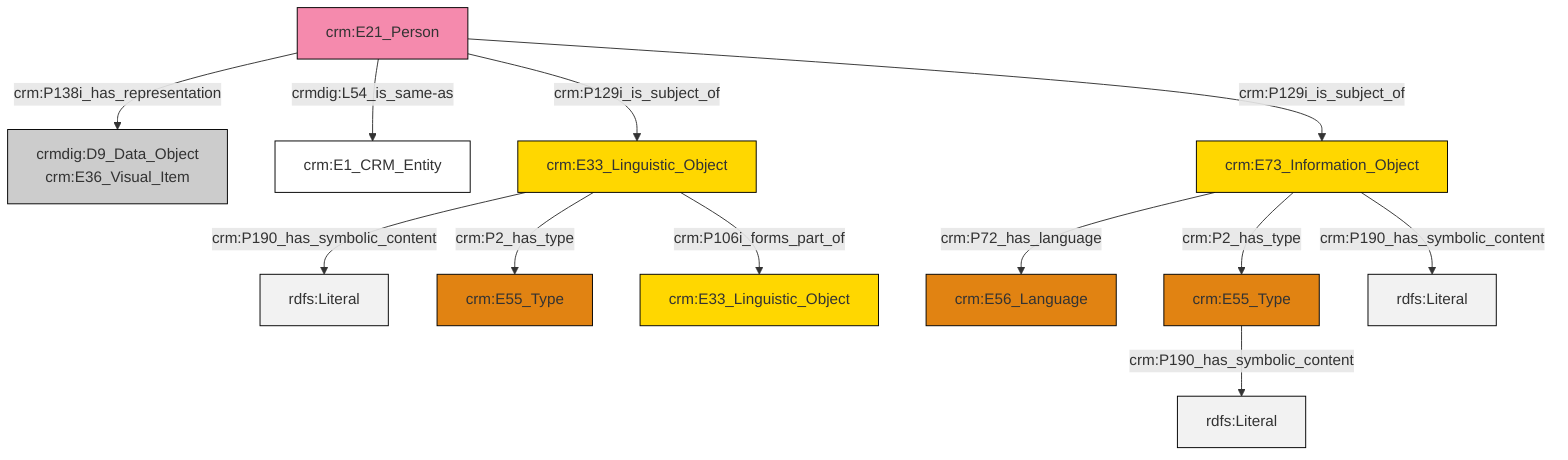 graph TD
classDef Literal fill:#f2f2f2,stroke:#000000;
classDef CRM_Entity fill:#FFFFFF,stroke:#000000;
classDef Temporal_Entity fill:#00C9E6, stroke:#000000;
classDef Type fill:#E18312, stroke:#000000;
classDef Time-Span fill:#2C9C91, stroke:#000000;
classDef Appellation fill:#FFEB7F, stroke:#000000;
classDef Place fill:#008836, stroke:#000000;
classDef Persistent_Item fill:#B266B2, stroke:#000000;
classDef Conceptual_Object fill:#FFD700, stroke:#000000;
classDef Physical_Thing fill:#D2B48C, stroke:#000000;
classDef Actor fill:#f58aad, stroke:#000000;
classDef PC_Classes fill:#4ce600, stroke:#000000;
classDef Multi fill:#cccccc,stroke:#000000;

4["crm:E21_Person"]:::Actor -->|crm:P138i_has_representation| 5["crmdig:D9_Data_Object<br>crm:E36_Visual_Item"]:::Multi
4["crm:E21_Person"]:::Actor -->|crmdig:L54_is_same-as| 6["crm:E1_CRM_Entity"]:::CRM_Entity
7["crm:E33_Linguistic_Object"]:::Conceptual_Object -->|crm:P190_has_symbolic_content| 8[rdfs:Literal]:::Literal
7["crm:E33_Linguistic_Object"]:::Conceptual_Object -->|crm:P2_has_type| 9["crm:E55_Type"]:::Type
2["crm:E73_Information_Object"]:::Conceptual_Object -->|crm:P72_has_language| 0["crm:E56_Language"]:::Type
4["crm:E21_Person"]:::Actor -->|crm:P129i_is_subject_of| 7["crm:E33_Linguistic_Object"]:::Conceptual_Object
12["crm:E55_Type"]:::Type -->|crm:P190_has_symbolic_content| 13[rdfs:Literal]:::Literal
4["crm:E21_Person"]:::Actor -->|crm:P129i_is_subject_of| 2["crm:E73_Information_Object"]:::Conceptual_Object
2["crm:E73_Information_Object"]:::Conceptual_Object -->|crm:P2_has_type| 12["crm:E55_Type"]:::Type
2["crm:E73_Information_Object"]:::Conceptual_Object -->|crm:P190_has_symbolic_content| 17[rdfs:Literal]:::Literal
7["crm:E33_Linguistic_Object"]:::Conceptual_Object -->|crm:P106i_forms_part_of| 20["crm:E33_Linguistic_Object"]:::Conceptual_Object